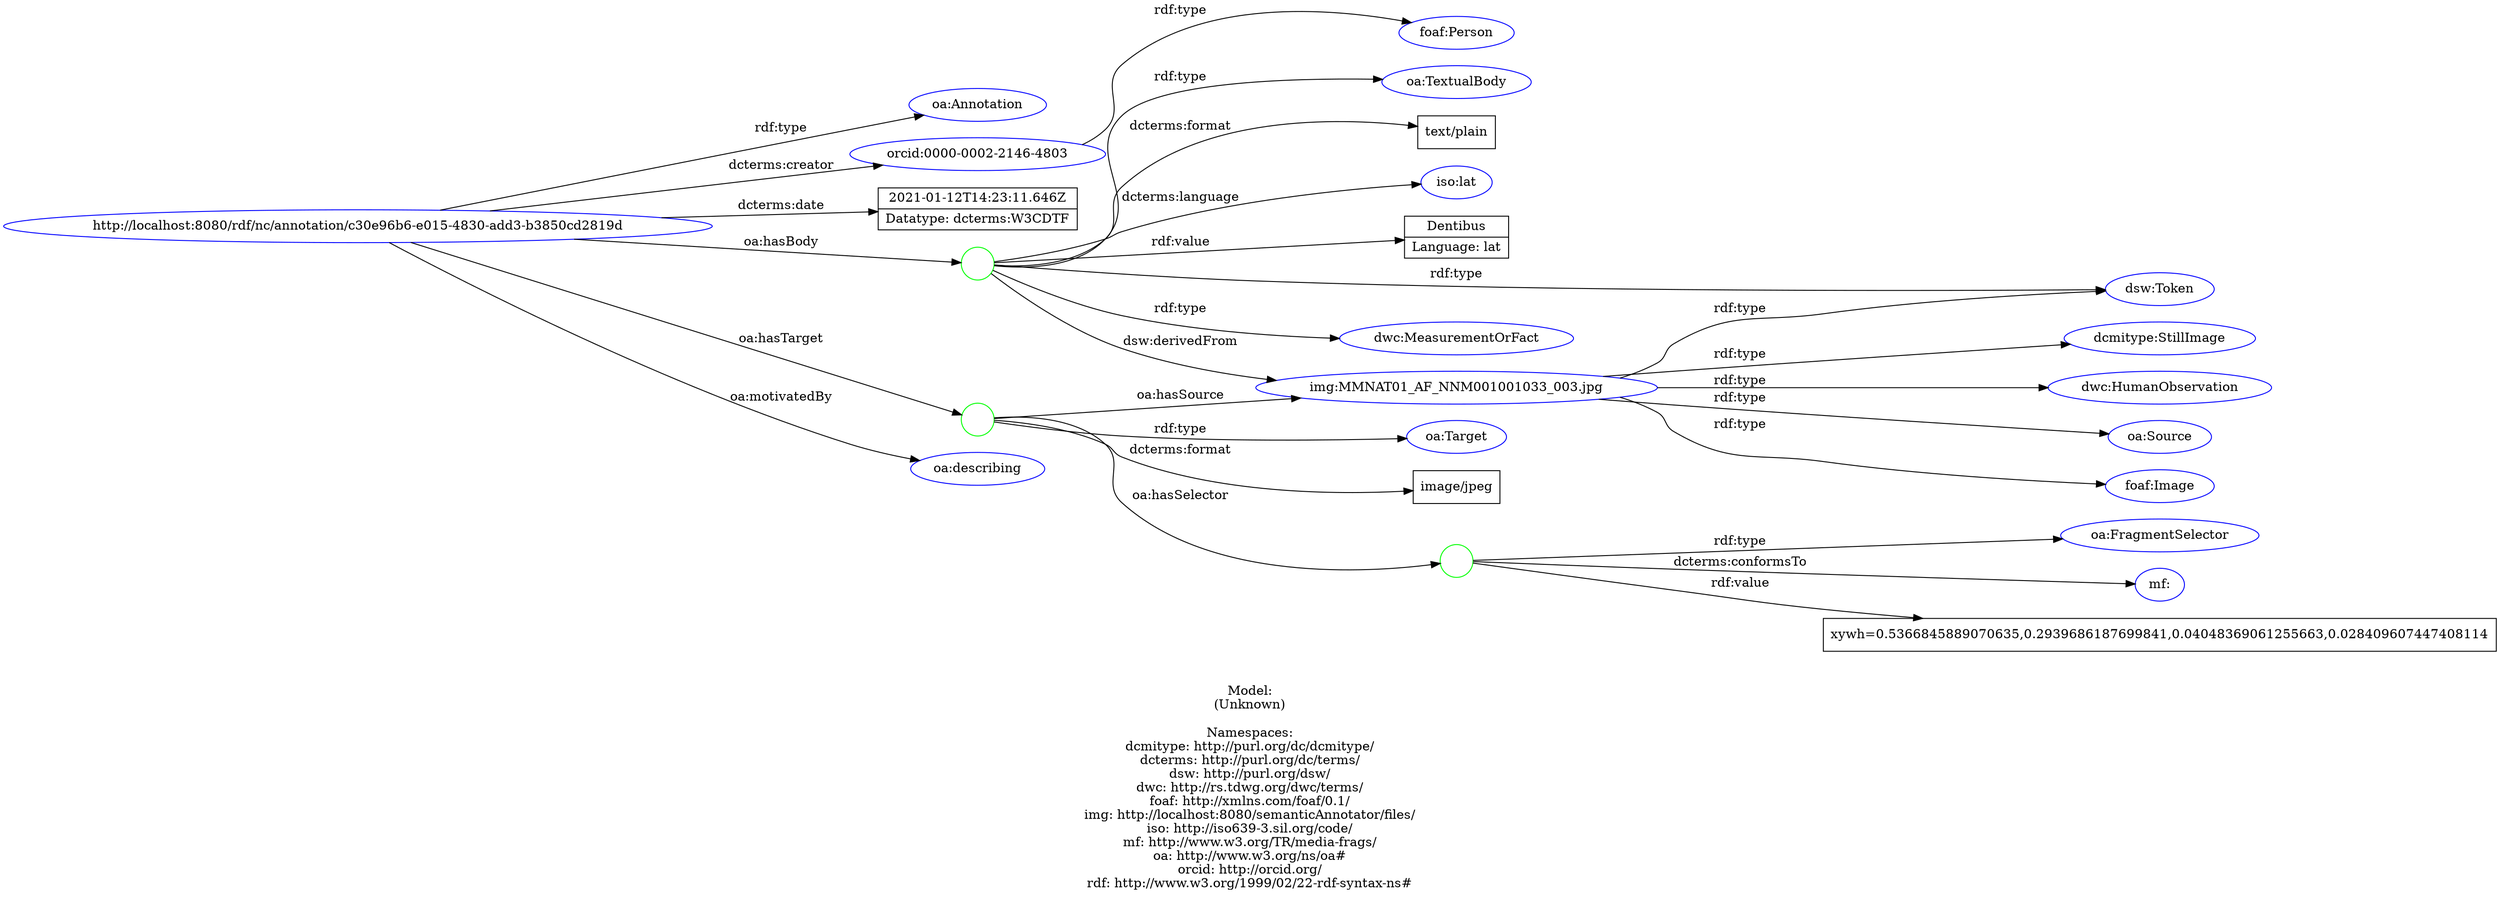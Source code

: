 digraph {
	rankdir = LR;
	charset="utf-8";

	"Rhttp://localhost:8080/rdf/nc/annotation/c30e96b6-e015-4830-add3-b3850cd2819d" -> "Roa:Annotation" [ label="rdf:type" ];
	"Rhttp://localhost:8080/rdf/nc/annotation/c30e96b6-e015-4830-add3-b3850cd2819d" -> "Rorcid:0000-0002-2146-4803" [ label="dcterms:creator" ];
	"Rhttp://localhost:8080/rdf/nc/annotation/c30e96b6-e015-4830-add3-b3850cd2819d" -> "L2021-01-12T14:23:11.646Z|Datatype: dcterms:W3CDTF" [ label="dcterms:date" ];
	"Rhttp://localhost:8080/rdf/nc/annotation/c30e96b6-e015-4830-add3-b3850cd2819d" -> "B_:node1evfesn2mx16" [ label="oa:hasBody" ];
	"B_:node1evfesn2mx16" -> "Rdsw:Token" [ label="rdf:type" ];
	"B_:node1evfesn2mx16" -> "Rdwc:MeasurementOrFact" [ label="rdf:type" ];
	"B_:node1evfesn2mx16" -> "Roa:TextualBody" [ label="rdf:type" ];
	"B_:node1evfesn2mx16" -> "Ltext/plain" [ label="dcterms:format" ];
	"B_:node1evfesn2mx16" -> "Riso:lat" [ label="dcterms:language" ];
	"B_:node1evfesn2mx16" -> "Rimg:MMNAT01_AF_NNM001001033_003.jpg" [ label="dsw:derivedFrom" ];
	"B_:node1evfesn2mx16" -> "LDentibus|Language: lat" [ label="rdf:value" ];
	"Rhttp://localhost:8080/rdf/nc/annotation/c30e96b6-e015-4830-add3-b3850cd2819d" -> "B_:node1evfesn2mx15" [ label="oa:hasTarget" ];
	"B_:node1evfesn2mx15" -> "Roa:Target" [ label="rdf:type" ];
	"B_:node1evfesn2mx15" -> "Limage/jpeg" [ label="dcterms:format" ];
	"B_:node1evfesn2mx15" -> "B_:node1evfesn2mx18" [ label="oa:hasSelector" ];
	"B_:node1evfesn2mx18" -> "Roa:FragmentSelector" [ label="rdf:type" ];
	"B_:node1evfesn2mx18" -> "Rmf:" [ label="dcterms:conformsTo" ];
	"B_:node1evfesn2mx18" -> "Lxywh=0.5366845889070635,0.2939686187699841,0.04048369061255663,0.028409607447408114" [ label="rdf:value" ];
	"B_:node1evfesn2mx15" -> "Rimg:MMNAT01_AF_NNM001001033_003.jpg" [ label="oa:hasSource" ];
	"Rhttp://localhost:8080/rdf/nc/annotation/c30e96b6-e015-4830-add3-b3850cd2819d" -> "Roa:describing" [ label="oa:motivatedBy" ];
	"Rorcid:0000-0002-2146-4803" -> "Rfoaf:Person" [ label="rdf:type" ];
	"Rimg:MMNAT01_AF_NNM001001033_003.jpg" -> "Rdcmitype:StillImage" [ label="rdf:type" ];
	"Rimg:MMNAT01_AF_NNM001001033_003.jpg" -> "Rdsw:Token" [ label="rdf:type" ];
	"Rimg:MMNAT01_AF_NNM001001033_003.jpg" -> "Rdwc:HumanObservation" [ label="rdf:type" ];
	"Rimg:MMNAT01_AF_NNM001001033_003.jpg" -> "Roa:Source" [ label="rdf:type" ];
	"Rimg:MMNAT01_AF_NNM001001033_003.jpg" -> "Rfoaf:Image" [ label="rdf:type" ];

	// Resources
	"Rhttp://localhost:8080/rdf/nc/annotation/c30e96b6-e015-4830-add3-b3850cd2819d" [ label="http://localhost:8080/rdf/nc/annotation/c30e96b6-e015-4830-add3-b3850cd2819d", shape = ellipse, color = blue ];
	"Roa:Annotation" [ label="oa:Annotation", shape = ellipse, color = blue ];
	"Rorcid:0000-0002-2146-4803" [ label="orcid:0000-0002-2146-4803", shape = ellipse, color = blue ];
	"Rdsw:Token" [ label="dsw:Token", shape = ellipse, color = blue ];
	"Rdwc:MeasurementOrFact" [ label="dwc:MeasurementOrFact", shape = ellipse, color = blue ];
	"Roa:TextualBody" [ label="oa:TextualBody", shape = ellipse, color = blue ];
	"Riso:lat" [ label="iso:lat", shape = ellipse, color = blue ];
	"Rimg:MMNAT01_AF_NNM001001033_003.jpg" [ label="img:MMNAT01_AF_NNM001001033_003.jpg", shape = ellipse, color = blue ];
	"Roa:Target" [ label="oa:Target", shape = ellipse, color = blue ];
	"Roa:FragmentSelector" [ label="oa:FragmentSelector", shape = ellipse, color = blue ];
	"Rmf:" [ label="mf:", shape = ellipse, color = blue ];
	"Roa:describing" [ label="oa:describing", shape = ellipse, color = blue ];
	"Rfoaf:Person" [ label="foaf:Person", shape = ellipse, color = blue ];
	"Rdcmitype:StillImage" [ label="dcmitype:StillImage", shape = ellipse, color = blue ];
	"Rdwc:HumanObservation" [ label="dwc:HumanObservation", shape = ellipse, color = blue ];
	"Roa:Source" [ label="oa:Source", shape = ellipse, color = blue ];
	"Rfoaf:Image" [ label="foaf:Image", shape = ellipse, color = blue ];

	// Anonymous nodes
	"B_:node1evfesn2mx16" [ label="", shape = circle, color = green ];
	"B_:node1evfesn2mx15" [ label="", shape = circle, color = green ];
	"B_:node1evfesn2mx18" [ label="", shape = circle, color = green ];

	// Literals
	"L2021-01-12T14:23:11.646Z|Datatype: dcterms:W3CDTF" [ label="2021-01-12T14:23:11.646Z|Datatype: dcterms:W3CDTF", shape = record ];
	"Ltext/plain" [ label="text/plain", shape = record ];
	"LDentibus|Language: lat" [ label="Dentibus|Language: lat", shape = record ];
	"Limage/jpeg" [ label="image/jpeg", shape = record ];
	"Lxywh=0.5366845889070635,0.2939686187699841,0.04048369061255663,0.028409607447408114" [ label="xywh=0.5366845889070635,0.2939686187699841,0.04048369061255663,0.028409607447408114", shape = record ];

	label="\n\nModel:\n(Unknown)\n\nNamespaces:\ndcmitype: http://purl.org/dc/dcmitype/\ndcterms: http://purl.org/dc/terms/\ndsw: http://purl.org/dsw/\ndwc: http://rs.tdwg.org/dwc/terms/\nfoaf: http://xmlns.com/foaf/0.1/\nimg: http://localhost:8080/semanticAnnotator/files/\niso: http://iso639-3.sil.org/code/\nmf: http://www.w3.org/TR/media-frags/\noa: http://www.w3.org/ns/oa#\norcid: http://orcid.org/\nrdf: http://www.w3.org/1999/02/22-rdf-syntax-ns#\n";
}
